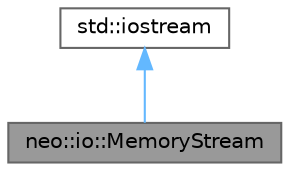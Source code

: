 digraph "neo::io::MemoryStream"
{
 // LATEX_PDF_SIZE
  bgcolor="transparent";
  edge [fontname=Helvetica,fontsize=10,labelfontname=Helvetica,labelfontsize=10];
  node [fontname=Helvetica,fontsize=10,shape=box,height=0.2,width=0.4];
  Node1 [id="Node000001",label="neo::io::MemoryStream",height=0.2,width=0.4,color="gray40", fillcolor="grey60", style="filled", fontcolor="black",tooltip="A stream that operates on memory."];
  Node2 -> Node1 [id="edge1_Node000001_Node000002",dir="back",color="steelblue1",style="solid",tooltip=" "];
  Node2 [id="Node000002",label="std::iostream",height=0.2,width=0.4,color="gray40", fillcolor="white", style="filled",tooltip=" "];
}

